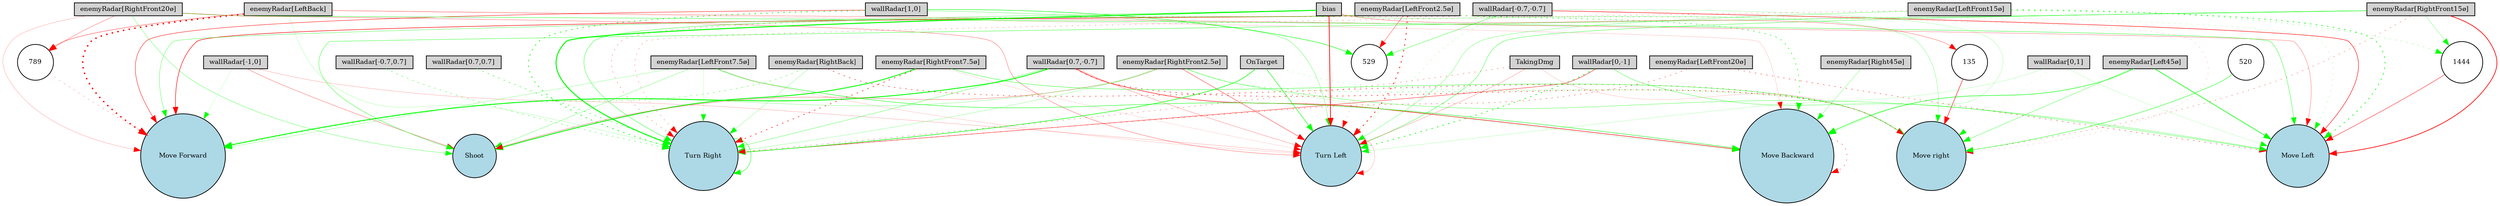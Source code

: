 digraph {
	node [fontsize=9 height=0.2 shape=circle width=0.2]
	"wallRadar[1,0]" [fillcolor=lightgray shape=box style=filled]
	"wallRadar[0,1]" [fillcolor=lightgray shape=box style=filled]
	"wallRadar[-1,0]" [fillcolor=lightgray shape=box style=filled]
	"wallRadar[0,-1]" [fillcolor=lightgray shape=box style=filled]
	"wallRadar[0.7,0.7]" [fillcolor=lightgray shape=box style=filled]
	"wallRadar[-0.7,0.7]" [fillcolor=lightgray shape=box style=filled]
	"wallRadar[-0.7,-0.7]" [fillcolor=lightgray shape=box style=filled]
	"wallRadar[0.7,-0.7]" [fillcolor=lightgray shape=box style=filled]
	"enemyRadar[RightBack]" [fillcolor=lightgray shape=box style=filled]
	"enemyRadar[LeftBack]" [fillcolor=lightgray shape=box style=filled]
	"enemyRadar[Right45ø]" [fillcolor=lightgray shape=box style=filled]
	"enemyRadar[Left45ø]" [fillcolor=lightgray shape=box style=filled]
	"enemyRadar[RightFront20ø]" [fillcolor=lightgray shape=box style=filled]
	"enemyRadar[LeftFront20ø]" [fillcolor=lightgray shape=box style=filled]
	"enemyRadar[RightFront15ø]" [fillcolor=lightgray shape=box style=filled]
	"enemyRadar[LeftFront15ø]" [fillcolor=lightgray shape=box style=filled]
	"enemyRadar[RightFront7.5ø]" [fillcolor=lightgray shape=box style=filled]
	"enemyRadar[LeftFront7.5ø]" [fillcolor=lightgray shape=box style=filled]
	"enemyRadar[RightFront2.5ø]" [fillcolor=lightgray shape=box style=filled]
	"enemyRadar[LeftFront2.5ø]" [fillcolor=lightgray shape=box style=filled]
	OnTarget [fillcolor=lightgray shape=box style=filled]
	TakingDmg [fillcolor=lightgray shape=box style=filled]
	bias [fillcolor=lightgray shape=box style=filled]
	Shoot [fillcolor=lightblue style=filled]
	"Move Forward" [fillcolor=lightblue style=filled]
	" Move Backward" [fillcolor=lightblue style=filled]
	"Move Left" [fillcolor=lightblue style=filled]
	"Move right" [fillcolor=lightblue style=filled]
	"Turn Left" [fillcolor=lightblue style=filled]
	"Turn Right" [fillcolor=lightblue style=filled]
	135 [fillcolor=white style=filled]
	520 [fillcolor=white style=filled]
	1444 [fillcolor=white style=filled]
	529 [fillcolor=white style=filled]
	789 [fillcolor=white style=filled]
	"enemyRadar[RightFront20ø]" -> Shoot [color=green penwidth=0.3231702939346804 style=solid]
	" Move Backward" -> " Move Backward" [color=red penwidth=0.43936499263326245 style=dotted]
	"enemyRadar[RightFront20ø]" -> "Turn Left" [color=red penwidth=0.3140197475262173 style=solid]
	TakingDmg -> "Turn Left" [color=red penwidth=0.2166046052613831 style=solid]
	"enemyRadar[LeftFront7.5ø]" -> "Move Forward" [color=green penwidth=0.22385680115451018 style=solid]
	"wallRadar[0,-1]" -> "Turn Right" [color=red penwidth=0.4825171819012801 style=solid]
	"enemyRadar[LeftFront2.5ø]" -> "Move Left" [color=green penwidth=0.21474878954113247 style=dotted]
	"enemyRadar[LeftFront2.5ø]" -> "Move Forward" [color=red penwidth=0.6779781654271577 style=solid]
	"wallRadar[1,0]" -> "Turn Right" [color=green penwidth=0.9526154110316088 style=dotted]
	"enemyRadar[RightFront7.5ø]" -> "Turn Right" [color=red penwidth=0.7464744243738906 style=dotted]
	"enemyRadar[RightFront2.5ø]" -> Shoot [color=red penwidth=0.302137793199472 style=solid]
	OnTarget -> "Move right" [color=green penwidth=0.24209789483265814 style=dotted]
	"Turn Right" -> "Turn Right" [color=green penwidth=0.5304797897793714 style=solid]
	"wallRadar[1,0]" -> "Move Forward" [color=red penwidth=0.5337076964435665 style=solid]
	"enemyRadar[Left45ø]" -> "Move right" [color=green penwidth=0.3442721104518219 style=solid]
	bias -> "Move Forward" [color=green penwidth=0.3563423886943987 style=solid]
	"wallRadar[0,1]" -> "Move right" [color=green penwidth=0.11252777835624497 style=dotted]
	"wallRadar[-0.7,-0.7]" -> "Turn Left" [color=green penwidth=0.2364861686930104 style=dotted]
	TakingDmg -> "Turn Right" [color=red penwidth=0.3473316438983412 style=dotted]
	OnTarget -> "Turn Right" [color=green penwidth=0.7592401231047218 style=solid]
	"enemyRadar[RightFront2.5ø]" -> "Move Forward" [color=green penwidth=0.25315501153914755 style=solid]
	"wallRadar[-1,0]" -> Shoot [color=red penwidth=0.30307294746007774 style=solid]
	"enemyRadar[LeftFront20ø]" -> "Turn Right" [color=red penwidth=0.4220151885420652 style=dotted]
	"enemyRadar[RightFront15ø]" -> "Move right" [color=red penwidth=0.3270721311031064 style=dotted]
	"enemyRadar[LeftFront7.5ø]" -> "Turn Right" [color=green penwidth=0.13441727345530735 style=solid]
	"wallRadar[0.7,-0.7]" -> "Turn Right" [color=green penwidth=0.34034004664856965 style=solid]
	"wallRadar[0.7,0.7]" -> "Turn Right" [color=green penwidth=0.6365078903961601 style=dotted]
	"enemyRadar[LeftBack]" -> "Move Forward" [color=red penwidth=1.964672980477441 style=dotted]
	"enemyRadar[LeftFront2.5ø]" -> "Turn Left" [color=red penwidth=1.0349321722710927 style=dotted]
	"enemyRadar[LeftFront15ø]" -> "Turn Left" [color=green penwidth=0.2915734189328778 style=solid]
	"enemyRadar[RightFront2.5ø]" -> "Turn Right" [color=green penwidth=0.22814926114378992 style=solid]
	"wallRadar[-0.7,-0.7]" -> " Move Backward" [color=green penwidth=0.17960637605752663 style=solid]
	"enemyRadar[RightBack]" -> "Turn Right" [color=green penwidth=0.22463752108660212 style=solid]
	"enemyRadar[RightFront15ø]" -> Shoot [color=green penwidth=0.42419102016169197 style=solid]
	"wallRadar[-1,0]" -> "Move Forward" [color=green penwidth=0.12635377513968835 style=solid]
	"wallRadar[0.7,-0.7]" -> " Move Backward" [color=red penwidth=0.6607062505381713 style=solid]
	"enemyRadar[LeftFront15ø]" -> "Turn Right" [color=red penwidth=0.2833504885984576 style=dotted]
	"enemyRadar[Left45ø]" -> "Move Left" [color=green penwidth=0.8147226001029685 style=solid]
	bias -> "Turn Left" [color=red penwidth=0.9771904174440099 style=solid]
	"enemyRadar[LeftFront15ø]" -> "Move Left" [color=green penwidth=0.9577849553662195 style=dotted]
	bias -> "Move right" [color=green penwidth=0.26582207959557336 style=solid]
	"wallRadar[0,-1]" -> "Move Left" [color=green penwidth=0.3828677359530217 style=solid]
	"enemyRadar[RightFront7.5ø]" -> Shoot [color=green penwidth=1.1660666192589524 style=solid]
	"wallRadar[0,1]" -> "Move Left" [color=green penwidth=0.13786135717151574 style=solid]
	"enemyRadar[LeftFront7.5ø]" -> " Move Backward" [color=green penwidth=0.556401471187133 style=solid]
	"wallRadar[-1,0]" -> "Turn Left" [color=red penwidth=0.18376523427872904 style=solid]
	"enemyRadar[RightFront2.5ø]" -> "Move Left" [color=green penwidth=0.35654653460738506 style=solid]
	"enemyRadar[LeftFront7.5ø]" -> "Turn Left" [color=red penwidth=0.1352970001028166 style=solid]
	"enemyRadar[RightFront20ø]" -> "Move Left" [color=green penwidth=0.44634064981399413 style=solid]
	"wallRadar[1,0]" -> "Turn Left" [color=green penwidth=0.31914521720133215 style=solid]
	"enemyRadar[RightFront20ø]" -> "Move Forward" [color=red penwidth=0.1790773137822474 style=solid]
	"enemyRadar[RightBack]" -> "Move right" [color=red penwidth=0.5948364909320347 style=dotted]
	"wallRadar[-0.7,0.7]" -> "Turn Right" [color=green penwidth=0.5094302474921302 style=dotted]
	"enemyRadar[LeftFront20ø]" -> "Move Left" [color=red penwidth=0.4826205151932803 style=dotted]
	"enemyRadar[RightFront2.5ø]" -> " Move Backward" [color=green penwidth=0.13193175936374918 style=solid]
	"wallRadar[0.7,-0.7]" -> "Move Forward" [color=green penwidth=1.1680029141588784 style=solid]
	TakingDmg -> "Move right" [color=red penwidth=0.1349165715617674 style=solid]
	"wallRadar[0,-1]" -> "Turn Left" [color=green penwidth=0.9631959314409337 style=dotted]
	"enemyRadar[RightFront7.5ø]" -> "Move right" [color=green penwidth=0.4473197771077335 style=solid]
	"enemyRadar[RightFront2.5ø]" -> "Move right" [color=green penwidth=0.44378067172091695 style=dotted]
	"enemyRadar[LeftBack]" -> " Move Backward" [color=red penwidth=0.13729388738639126 style=solid]
	"enemyRadar[RightFront15ø]" -> "Move Left" [color=red penwidth=0.9198242523141831 style=solid]
	"enemyRadar[LeftFront2.5ø]" -> "Turn Right" [color=green penwidth=0.4341319657228736 style=solid]
	"enemyRadar[LeftFront2.5ø]" -> " Move Backward" [color=green penwidth=0.7330582544379564 style=dotted]
	bias -> "Turn Right" [color=green penwidth=1.3536352241189804 style=solid]
	OnTarget -> "Turn Left" [color=green penwidth=0.6455016211833132 style=solid]
	"enemyRadar[LeftFront7.5ø]" -> Shoot [color=green penwidth=0.2704685491116567 style=solid]
	"enemyRadar[LeftFront2.5ø]" -> "Move right" [color=red penwidth=0.1554276027414932 style=dotted]
	"enemyRadar[RightBack]" -> "Move Forward" [color=green penwidth=0.5032277734228919 style=dotted]
	"enemyRadar[RightFront15ø]" -> "Turn Left" [color=green penwidth=0.4056859866202621 style=solid]
	"enemyRadar[LeftBack]" -> "Move Left" [color=red penwidth=0.28252522611474795 style=solid]
	"wallRadar[0,1]" -> "Turn Left" [color=green penwidth=0.16277001145518932 style=solid]
	"enemyRadar[LeftBack]" -> "Turn Right" [color=green penwidth=0.1735917076527938 style=solid]
	"wallRadar[-0.7,-0.7]" -> "Turn Right" [color=red penwidth=0.31700316126717343 style=dotted]
	"enemyRadar[RightFront7.5ø]" -> "Turn Left" [color=red penwidth=0.10246189466548702 style=solid]
	"Turn Left" -> "Turn Left" [color=red penwidth=0.18428592641402722 style=solid]
	"enemyRadar[RightFront2.5ø]" -> "Turn Left" [color=red penwidth=0.4196702955100131 style=solid]
	"wallRadar[0.7,-0.7]" -> "Move right" [color=red penwidth=0.6633132551403206 style=dotted]
	"enemyRadar[Right45ø]" -> " Move Backward" [color=green penwidth=0.26615363501739725 style=solid]
	bias -> 135 [color=red penwidth=0.3109904728984588 style=solid]
	135 -> "Move right" [color=red penwidth=0.6141212858319581 style=solid]
	"wallRadar[-0.7,-0.7]" -> "Move Left" [color=red penwidth=0.6237058884057888 style=solid]
	520 -> "Move right" [color=green penwidth=0.525458176955291 style=solid]
	"wallRadar[-0.7,-0.7]" -> 529 [color=green penwidth=0.3875031209033497 style=solid]
	529 -> "Turn Left" [color=red penwidth=0.18307021805166016 style=dotted]
	"enemyRadar[Left45ø]" -> " Move Backward" [color=green penwidth=0.6619082557105173 style=solid]
	"enemyRadar[LeftBack]" -> 789 [color=red penwidth=0.41617211236269014 style=solid]
	789 -> "Move Forward" [color=red penwidth=0.256777226586005 style=dotted]
	"wallRadar[1,0]" -> 529 [color=green penwidth=0.6220390529301774 style=solid]
	"enemyRadar[RightFront15ø]" -> 1444 [color=green penwidth=0.26637898934741044 style=solid]
	1444 -> "Move Left" [color=red penwidth=0.4819031308622115 style=solid]
	"enemyRadar[LeftFront15ø]" -> 1444 [color=green penwidth=0.29616880434254567 style=dotted]
	"wallRadar[0.7,-0.7]" -> "Turn Left" [color=red penwidth=0.2393175198902316 style=solid]
	"enemyRadar[RightFront20ø]" -> 789 [color=red penwidth=0.292686709132303 style=solid]
	"enemyRadar[LeftFront2.5ø]" -> 529 [color=red penwidth=0.36665585388960675 style=solid]
}
